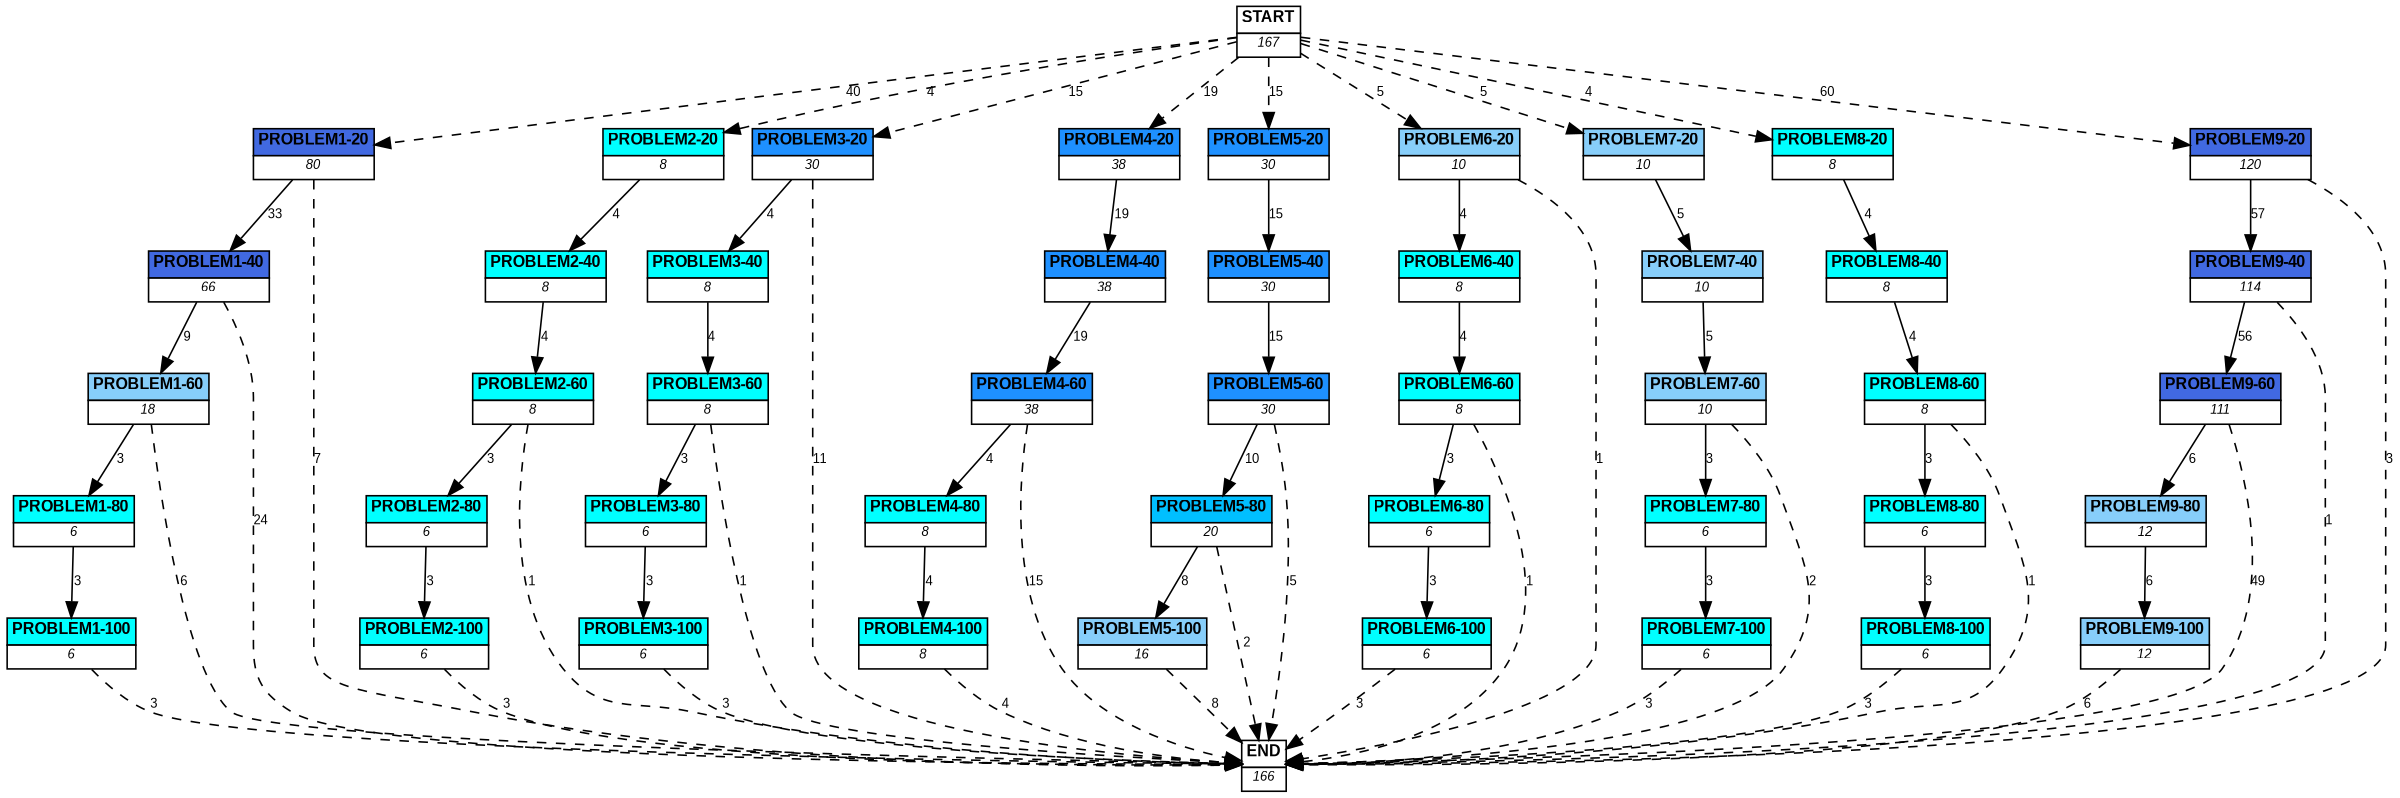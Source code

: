 digraph graphname {
	dpi = 150
	size="16,11!";
	margin = 0;
"PROBLEM1-20" [shape=plain, label=<<table border="0" cellborder="1" cellspacing="0"><tr><td bgcolor="royalblue"><FONT face="Arial" POINT-SIZE="10"><b>PROBLEM1-20</b></FONT></td></tr><tr><td bgcolor="white"><FONT face="Arial" POINT-SIZE="8"><i>80</i></FONT></td></tr></table>>]
"PROBLEM1-40" [shape=plain, label=<<table border="0" cellborder="1" cellspacing="0"><tr><td bgcolor="royalblue"><FONT face="Arial" POINT-SIZE="10"><b>PROBLEM1-40</b></FONT></td></tr><tr><td bgcolor="white"><FONT face="Arial" POINT-SIZE="8"><i>66</i></FONT></td></tr></table>>]
"PROBLEM1-60" [shape=plain, label=<<table border="0" cellborder="1" cellspacing="0"><tr><td bgcolor="lightskyblue"><FONT face="Arial" POINT-SIZE="10"><b>PROBLEM1-60</b></FONT></td></tr><tr><td bgcolor="white"><FONT face="Arial" POINT-SIZE="8"><i>18</i></FONT></td></tr></table>>]
"PROBLEM2-20" [shape=plain, label=<<table border="0" cellborder="1" cellspacing="0"><tr><td bgcolor="aqua"><FONT face="Arial" POINT-SIZE="10"><b>PROBLEM2-20</b></FONT></td></tr><tr><td bgcolor="white"><FONT face="Arial" POINT-SIZE="8"><i>8</i></FONT></td></tr></table>>]
"PROBLEM2-40" [shape=plain, label=<<table border="0" cellborder="1" cellspacing="0"><tr><td bgcolor="aqua"><FONT face="Arial" POINT-SIZE="10"><b>PROBLEM2-40</b></FONT></td></tr><tr><td bgcolor="white"><FONT face="Arial" POINT-SIZE="8"><i>8</i></FONT></td></tr></table>>]
"PROBLEM2-60" [shape=plain, label=<<table border="0" cellborder="1" cellspacing="0"><tr><td bgcolor="aqua"><FONT face="Arial" POINT-SIZE="10"><b>PROBLEM2-60</b></FONT></td></tr><tr><td bgcolor="white"><FONT face="Arial" POINT-SIZE="8"><i>8</i></FONT></td></tr></table>>]
"PROBLEM3-20" [shape=plain, label=<<table border="0" cellborder="1" cellspacing="0"><tr><td bgcolor="dodgerblue"><FONT face="Arial" POINT-SIZE="10"><b>PROBLEM3-20</b></FONT></td></tr><tr><td bgcolor="white"><FONT face="Arial" POINT-SIZE="8"><i>30</i></FONT></td></tr></table>>]
"PROBLEM4-20" [shape=plain, label=<<table border="0" cellborder="1" cellspacing="0"><tr><td bgcolor="dodgerblue"><FONT face="Arial" POINT-SIZE="10"><b>PROBLEM4-20</b></FONT></td></tr><tr><td bgcolor="white"><FONT face="Arial" POINT-SIZE="8"><i>38</i></FONT></td></tr></table>>]
"PROBLEM4-40" [shape=plain, label=<<table border="0" cellborder="1" cellspacing="0"><tr><td bgcolor="dodgerblue"><FONT face="Arial" POINT-SIZE="10"><b>PROBLEM4-40</b></FONT></td></tr><tr><td bgcolor="white"><FONT face="Arial" POINT-SIZE="8"><i>38</i></FONT></td></tr></table>>]
"PROBLEM4-60" [shape=plain, label=<<table border="0" cellborder="1" cellspacing="0"><tr><td bgcolor="dodgerblue"><FONT face="Arial" POINT-SIZE="10"><b>PROBLEM4-60</b></FONT></td></tr><tr><td bgcolor="white"><FONT face="Arial" POINT-SIZE="8"><i>38</i></FONT></td></tr></table>>]
"PROBLEM5-20" [shape=plain, label=<<table border="0" cellborder="1" cellspacing="0"><tr><td bgcolor="dodgerblue"><FONT face="Arial" POINT-SIZE="10"><b>PROBLEM5-20</b></FONT></td></tr><tr><td bgcolor="white"><FONT face="Arial" POINT-SIZE="8"><i>30</i></FONT></td></tr></table>>]
"PROBLEM5-40" [shape=plain, label=<<table border="0" cellborder="1" cellspacing="0"><tr><td bgcolor="dodgerblue"><FONT face="Arial" POINT-SIZE="10"><b>PROBLEM5-40</b></FONT></td></tr><tr><td bgcolor="white"><FONT face="Arial" POINT-SIZE="8"><i>30</i></FONT></td></tr></table>>]
"PROBLEM5-60" [shape=plain, label=<<table border="0" cellborder="1" cellspacing="0"><tr><td bgcolor="dodgerblue"><FONT face="Arial" POINT-SIZE="10"><b>PROBLEM5-60</b></FONT></td></tr><tr><td bgcolor="white"><FONT face="Arial" POINT-SIZE="8"><i>30</i></FONT></td></tr></table>>]
"PROBLEM6-20" [shape=plain, label=<<table border="0" cellborder="1" cellspacing="0"><tr><td bgcolor="lightskyblue"><FONT face="Arial" POINT-SIZE="10"><b>PROBLEM6-20</b></FONT></td></tr><tr><td bgcolor="white"><FONT face="Arial" POINT-SIZE="8"><i>10</i></FONT></td></tr></table>>]
"PROBLEM7-20" [shape=plain, label=<<table border="0" cellborder="1" cellspacing="0"><tr><td bgcolor="lightskyblue"><FONT face="Arial" POINT-SIZE="10"><b>PROBLEM7-20</b></FONT></td></tr><tr><td bgcolor="white"><FONT face="Arial" POINT-SIZE="8"><i>10</i></FONT></td></tr></table>>]
"PROBLEM7-40" [shape=plain, label=<<table border="0" cellborder="1" cellspacing="0"><tr><td bgcolor="lightskyblue"><FONT face="Arial" POINT-SIZE="10"><b>PROBLEM7-40</b></FONT></td></tr><tr><td bgcolor="white"><FONT face="Arial" POINT-SIZE="8"><i>10</i></FONT></td></tr></table>>]
"PROBLEM7-60" [shape=plain, label=<<table border="0" cellborder="1" cellspacing="0"><tr><td bgcolor="lightskyblue"><FONT face="Arial" POINT-SIZE="10"><b>PROBLEM7-60</b></FONT></td></tr><tr><td bgcolor="white"><FONT face="Arial" POINT-SIZE="8"><i>10</i></FONT></td></tr></table>>]
"PROBLEM8-20" [shape=plain, label=<<table border="0" cellborder="1" cellspacing="0"><tr><td bgcolor="aqua"><FONT face="Arial" POINT-SIZE="10"><b>PROBLEM8-20</b></FONT></td></tr><tr><td bgcolor="white"><FONT face="Arial" POINT-SIZE="8"><i>8</i></FONT></td></tr></table>>]
"PROBLEM8-40" [shape=plain, label=<<table border="0" cellborder="1" cellspacing="0"><tr><td bgcolor="aqua"><FONT face="Arial" POINT-SIZE="10"><b>PROBLEM8-40</b></FONT></td></tr><tr><td bgcolor="white"><FONT face="Arial" POINT-SIZE="8"><i>8</i></FONT></td></tr></table>>]
"PROBLEM8-60" [shape=plain, label=<<table border="0" cellborder="1" cellspacing="0"><tr><td bgcolor="aqua"><FONT face="Arial" POINT-SIZE="10"><b>PROBLEM8-60</b></FONT></td></tr><tr><td bgcolor="white"><FONT face="Arial" POINT-SIZE="8"><i>8</i></FONT></td></tr></table>>]
"PROBLEM9-20" [shape=plain, label=<<table border="0" cellborder="1" cellspacing="0"><tr><td bgcolor="royalblue"><FONT face="Arial" POINT-SIZE="10"><b>PROBLEM9-20</b></FONT></td></tr><tr><td bgcolor="white"><FONT face="Arial" POINT-SIZE="8"><i>120</i></FONT></td></tr></table>>]
"PROBLEM9-40" [shape=plain, label=<<table border="0" cellborder="1" cellspacing="0"><tr><td bgcolor="royalblue"><FONT face="Arial" POINT-SIZE="10"><b>PROBLEM9-40</b></FONT></td></tr><tr><td bgcolor="white"><FONT face="Arial" POINT-SIZE="8"><i>114</i></FONT></td></tr></table>>]
"PROBLEM9-60" [shape=plain, label=<<table border="0" cellborder="1" cellspacing="0"><tr><td bgcolor="royalblue"><FONT face="Arial" POINT-SIZE="10"><b>PROBLEM9-60</b></FONT></td></tr><tr><td bgcolor="white"><FONT face="Arial" POINT-SIZE="8"><i>111</i></FONT></td></tr></table>>]
"PROBLEM3-40" [shape=plain, label=<<table border="0" cellborder="1" cellspacing="0"><tr><td bgcolor="aqua"><FONT face="Arial" POINT-SIZE="10"><b>PROBLEM3-40</b></FONT></td></tr><tr><td bgcolor="white"><FONT face="Arial" POINT-SIZE="8"><i>8</i></FONT></td></tr></table>>]
"PROBLEM3-60" [shape=plain, label=<<table border="0" cellborder="1" cellspacing="0"><tr><td bgcolor="aqua"><FONT face="Arial" POINT-SIZE="10"><b>PROBLEM3-60</b></FONT></td></tr><tr><td bgcolor="white"><FONT face="Arial" POINT-SIZE="8"><i>8</i></FONT></td></tr></table>>]
"PROBLEM6-40" [shape=plain, label=<<table border="0" cellborder="1" cellspacing="0"><tr><td bgcolor="aqua"><FONT face="Arial" POINT-SIZE="10"><b>PROBLEM6-40</b></FONT></td></tr><tr><td bgcolor="white"><FONT face="Arial" POINT-SIZE="8"><i>8</i></FONT></td></tr></table>>]
"PROBLEM6-60" [shape=plain, label=<<table border="0" cellborder="1" cellspacing="0"><tr><td bgcolor="aqua"><FONT face="Arial" POINT-SIZE="10"><b>PROBLEM6-60</b></FONT></td></tr><tr><td bgcolor="white"><FONT face="Arial" POINT-SIZE="8"><i>8</i></FONT></td></tr></table>>]
"PROBLEM5-80" [shape=plain, label=<<table border="0" cellborder="1" cellspacing="0"><tr><td bgcolor="deepskyblue"><FONT face="Arial" POINT-SIZE="10"><b>PROBLEM5-80</b></FONT></td></tr><tr><td bgcolor="white"><FONT face="Arial" POINT-SIZE="8"><i>20</i></FONT></td></tr></table>>]
"PROBLEM5-100" [shape=plain, label=<<table border="0" cellborder="1" cellspacing="0"><tr><td bgcolor="lightskyblue"><FONT face="Arial" POINT-SIZE="10"><b>PROBLEM5-100</b></FONT></td></tr><tr><td bgcolor="white"><FONT face="Arial" POINT-SIZE="8"><i>16</i></FONT></td></tr></table>>]
"PROBLEM9-80" [shape=plain, label=<<table border="0" cellborder="1" cellspacing="0"><tr><td bgcolor="lightskyblue"><FONT face="Arial" POINT-SIZE="10"><b>PROBLEM9-80</b></FONT></td></tr><tr><td bgcolor="white"><FONT face="Arial" POINT-SIZE="8"><i>12</i></FONT></td></tr></table>>]
"PROBLEM9-100" [shape=plain, label=<<table border="0" cellborder="1" cellspacing="0"><tr><td bgcolor="lightskyblue"><FONT face="Arial" POINT-SIZE="10"><b>PROBLEM9-100</b></FONT></td></tr><tr><td bgcolor="white"><FONT face="Arial" POINT-SIZE="8"><i>12</i></FONT></td></tr></table>>]
"PROBLEM6-80" [shape=plain, label=<<table border="0" cellborder="1" cellspacing="0"><tr><td bgcolor="aqua"><FONT face="Arial" POINT-SIZE="10"><b>PROBLEM6-80</b></FONT></td></tr><tr><td bgcolor="white"><FONT face="Arial" POINT-SIZE="8"><i>6</i></FONT></td></tr></table>>]
"PROBLEM6-100" [shape=plain, label=<<table border="0" cellborder="1" cellspacing="0"><tr><td bgcolor="aqua"><FONT face="Arial" POINT-SIZE="10"><b>PROBLEM6-100</b></FONT></td></tr><tr><td bgcolor="white"><FONT face="Arial" POINT-SIZE="8"><i>6</i></FONT></td></tr></table>>]
"PROBLEM7-80" [shape=plain, label=<<table border="0" cellborder="1" cellspacing="0"><tr><td bgcolor="aqua"><FONT face="Arial" POINT-SIZE="10"><b>PROBLEM7-80</b></FONT></td></tr><tr><td bgcolor="white"><FONT face="Arial" POINT-SIZE="8"><i>6</i></FONT></td></tr></table>>]
"PROBLEM7-100" [shape=plain, label=<<table border="0" cellborder="1" cellspacing="0"><tr><td bgcolor="aqua"><FONT face="Arial" POINT-SIZE="10"><b>PROBLEM7-100</b></FONT></td></tr><tr><td bgcolor="white"><FONT face="Arial" POINT-SIZE="8"><i>6</i></FONT></td></tr></table>>]
"PROBLEM8-80" [shape=plain, label=<<table border="0" cellborder="1" cellspacing="0"><tr><td bgcolor="aqua"><FONT face="Arial" POINT-SIZE="10"><b>PROBLEM8-80</b></FONT></td></tr><tr><td bgcolor="white"><FONT face="Arial" POINT-SIZE="8"><i>6</i></FONT></td></tr></table>>]
"PROBLEM8-100" [shape=plain, label=<<table border="0" cellborder="1" cellspacing="0"><tr><td bgcolor="aqua"><FONT face="Arial" POINT-SIZE="10"><b>PROBLEM8-100</b></FONT></td></tr><tr><td bgcolor="white"><FONT face="Arial" POINT-SIZE="8"><i>6</i></FONT></td></tr></table>>]
"PROBLEM1-80" [shape=plain, label=<<table border="0" cellborder="1" cellspacing="0"><tr><td bgcolor="aqua"><FONT face="Arial" POINT-SIZE="10"><b>PROBLEM1-80</b></FONT></td></tr><tr><td bgcolor="white"><FONT face="Arial" POINT-SIZE="8"><i>6</i></FONT></td></tr></table>>]
"PROBLEM1-100" [shape=plain, label=<<table border="0" cellborder="1" cellspacing="0"><tr><td bgcolor="aqua"><FONT face="Arial" POINT-SIZE="10"><b>PROBLEM1-100</b></FONT></td></tr><tr><td bgcolor="white"><FONT face="Arial" POINT-SIZE="8"><i>6</i></FONT></td></tr></table>>]
"PROBLEM2-80" [shape=plain, label=<<table border="0" cellborder="1" cellspacing="0"><tr><td bgcolor="aqua"><FONT face="Arial" POINT-SIZE="10"><b>PROBLEM2-80</b></FONT></td></tr><tr><td bgcolor="white"><FONT face="Arial" POINT-SIZE="8"><i>6</i></FONT></td></tr></table>>]
"PROBLEM2-100" [shape=plain, label=<<table border="0" cellborder="1" cellspacing="0"><tr><td bgcolor="aqua"><FONT face="Arial" POINT-SIZE="10"><b>PROBLEM2-100</b></FONT></td></tr><tr><td bgcolor="white"><FONT face="Arial" POINT-SIZE="8"><i>6</i></FONT></td></tr></table>>]
"PROBLEM3-80" [shape=plain, label=<<table border="0" cellborder="1" cellspacing="0"><tr><td bgcolor="aqua"><FONT face="Arial" POINT-SIZE="10"><b>PROBLEM3-80</b></FONT></td></tr><tr><td bgcolor="white"><FONT face="Arial" POINT-SIZE="8"><i>6</i></FONT></td></tr></table>>]
"PROBLEM3-100" [shape=plain, label=<<table border="0" cellborder="1" cellspacing="0"><tr><td bgcolor="aqua"><FONT face="Arial" POINT-SIZE="10"><b>PROBLEM3-100</b></FONT></td></tr><tr><td bgcolor="white"><FONT face="Arial" POINT-SIZE="8"><i>6</i></FONT></td></tr></table>>]
"PROBLEM4-80" [shape=plain, label=<<table border="0" cellborder="1" cellspacing="0"><tr><td bgcolor="aqua"><FONT face="Arial" POINT-SIZE="10"><b>PROBLEM4-80</b></FONT></td></tr><tr><td bgcolor="white"><FONT face="Arial" POINT-SIZE="8"><i>8</i></FONT></td></tr></table>>]
"PROBLEM4-100" [shape=plain, label=<<table border="0" cellborder="1" cellspacing="0"><tr><td bgcolor="aqua"><FONT face="Arial" POINT-SIZE="10"><b>PROBLEM4-100</b></FONT></td></tr><tr><td bgcolor="white"><FONT face="Arial" POINT-SIZE="8"><i>8</i></FONT></td></tr></table>>]
"START" [shape=plain, label=<<table border="0" cellborder="1" cellspacing="0"><tr><td bgcolor="white"><FONT face="Arial" POINT-SIZE="10"><b>START</b></FONT></td></tr><tr><td bgcolor="white"><FONT face="Arial" POINT-SIZE="8"><i>167</i></FONT></td></tr></table>>]
"END" [shape=plain, label=<<table border="0" cellborder="1" cellspacing="0"><tr><td bgcolor="white"><FONT face="Arial" POINT-SIZE="10"><b>END</b></FONT></td></tr><tr><td bgcolor="white"><FONT face="Arial" POINT-SIZE="8"><i>166</i></FONT></td></tr></table>>]
"PROBLEM1-20" -> "PROBLEM1-40" [ label ="33" labelfloat=false fontname="Arial" fontsize=8]
"PROBLEM1-20" -> "END" [ style = dashed label ="7" labelfloat=false fontname="Arial" fontsize=8]
"PROBLEM1-40" -> "PROBLEM1-60" [ label ="9" labelfloat=false fontname="Arial" fontsize=8]
"PROBLEM1-40" -> "END" [ style = dashed label ="24" labelfloat=false fontname="Arial" fontsize=8]
"PROBLEM1-60" -> "PROBLEM1-80" [ label ="3" labelfloat=false fontname="Arial" fontsize=8]
"PROBLEM1-60" -> "END" [ style = dashed label ="6" labelfloat=false fontname="Arial" fontsize=8]
"PROBLEM2-20" -> "PROBLEM2-40" [ label ="4" labelfloat=false fontname="Arial" fontsize=8]
"PROBLEM2-40" -> "PROBLEM2-60" [ label ="4" labelfloat=false fontname="Arial" fontsize=8]
"PROBLEM2-60" -> "PROBLEM2-80" [ label ="3" labelfloat=false fontname="Arial" fontsize=8]
"PROBLEM2-60" -> "END" [ style = dashed label ="1" labelfloat=false fontname="Arial" fontsize=8]
"PROBLEM3-20" -> "PROBLEM3-40" [ label ="4" labelfloat=false fontname="Arial" fontsize=8]
"PROBLEM3-20" -> "END" [ style = dashed label ="11" labelfloat=false fontname="Arial" fontsize=8]
"PROBLEM4-20" -> "PROBLEM4-40" [ label ="19" labelfloat=false fontname="Arial" fontsize=8]
"PROBLEM4-40" -> "PROBLEM4-60" [ label ="19" labelfloat=false fontname="Arial" fontsize=8]
"PROBLEM4-60" -> "PROBLEM4-80" [ label ="4" labelfloat=false fontname="Arial" fontsize=8]
"PROBLEM4-60" -> "END" [ style = dashed label ="15" labelfloat=false fontname="Arial" fontsize=8]
"PROBLEM5-20" -> "PROBLEM5-40" [ label ="15" labelfloat=false fontname="Arial" fontsize=8]
"PROBLEM5-40" -> "PROBLEM5-60" [ label ="15" labelfloat=false fontname="Arial" fontsize=8]
"PROBLEM5-60" -> "PROBLEM5-80" [ label ="10" labelfloat=false fontname="Arial" fontsize=8]
"PROBLEM5-60" -> "END" [ style = dashed label ="5" labelfloat=false fontname="Arial" fontsize=8]
"PROBLEM6-20" -> "PROBLEM6-40" [ label ="4" labelfloat=false fontname="Arial" fontsize=8]
"PROBLEM6-20" -> "END" [ style = dashed label ="1" labelfloat=false fontname="Arial" fontsize=8]
"PROBLEM7-20" -> "PROBLEM7-40" [ label ="5" labelfloat=false fontname="Arial" fontsize=8]
"PROBLEM7-40" -> "PROBLEM7-60" [ label ="5" labelfloat=false fontname="Arial" fontsize=8]
"PROBLEM7-60" -> "PROBLEM7-80" [ label ="3" labelfloat=false fontname="Arial" fontsize=8]
"PROBLEM7-60" -> "END" [ style = dashed label ="2" labelfloat=false fontname="Arial" fontsize=8]
"PROBLEM8-20" -> "PROBLEM8-40" [ label ="4" labelfloat=false fontname="Arial" fontsize=8]
"PROBLEM8-40" -> "PROBLEM8-60" [ label ="4" labelfloat=false fontname="Arial" fontsize=8]
"PROBLEM8-60" -> "PROBLEM8-80" [ label ="3" labelfloat=false fontname="Arial" fontsize=8]
"PROBLEM8-60" -> "END" [ style = dashed label ="1" labelfloat=false fontname="Arial" fontsize=8]
"PROBLEM9-20" -> "PROBLEM9-40" [ label ="57" labelfloat=false fontname="Arial" fontsize=8]
"PROBLEM9-20" -> "END" [ style = dashed label ="3" labelfloat=false fontname="Arial" fontsize=8]
"PROBLEM9-40" -> "PROBLEM9-60" [ label ="56" labelfloat=false fontname="Arial" fontsize=8]
"PROBLEM9-40" -> "END" [ style = dashed label ="1" labelfloat=false fontname="Arial" fontsize=8]
"PROBLEM9-60" -> "PROBLEM9-80" [ label ="6" labelfloat=false fontname="Arial" fontsize=8]
"PROBLEM9-60" -> "END" [ style = dashed label ="49" labelfloat=false fontname="Arial" fontsize=8]
"PROBLEM3-40" -> "PROBLEM3-60" [ label ="4" labelfloat=false fontname="Arial" fontsize=8]
"PROBLEM3-60" -> "PROBLEM3-80" [ label ="3" labelfloat=false fontname="Arial" fontsize=8]
"PROBLEM3-60" -> "END" [ style = dashed label ="1" labelfloat=false fontname="Arial" fontsize=8]
"PROBLEM6-40" -> "PROBLEM6-60" [ label ="4" labelfloat=false fontname="Arial" fontsize=8]
"PROBLEM6-60" -> "PROBLEM6-80" [ label ="3" labelfloat=false fontname="Arial" fontsize=8]
"PROBLEM6-60" -> "END" [ style = dashed label ="1" labelfloat=false fontname="Arial" fontsize=8]
"PROBLEM5-80" -> "PROBLEM5-100" [ label ="8" labelfloat=false fontname="Arial" fontsize=8]
"PROBLEM5-80" -> "END" [ style = dashed label ="2" labelfloat=false fontname="Arial" fontsize=8]
"PROBLEM5-100" -> "END" [ style = dashed label ="8" labelfloat=false fontname="Arial" fontsize=8]
"PROBLEM9-80" -> "PROBLEM9-100" [ label ="6" labelfloat=false fontname="Arial" fontsize=8]
"PROBLEM9-100" -> "END" [ style = dashed label ="6" labelfloat=false fontname="Arial" fontsize=8]
"PROBLEM6-80" -> "PROBLEM6-100" [ label ="3" labelfloat=false fontname="Arial" fontsize=8]
"PROBLEM6-100" -> "END" [ style = dashed label ="3" labelfloat=false fontname="Arial" fontsize=8]
"PROBLEM7-80" -> "PROBLEM7-100" [ label ="3" labelfloat=false fontname="Arial" fontsize=8]
"PROBLEM7-100" -> "END" [ style = dashed label ="3" labelfloat=false fontname="Arial" fontsize=8]
"PROBLEM8-80" -> "PROBLEM8-100" [ label ="3" labelfloat=false fontname="Arial" fontsize=8]
"PROBLEM8-100" -> "END" [ style = dashed label ="3" labelfloat=false fontname="Arial" fontsize=8]
"PROBLEM1-80" -> "PROBLEM1-100" [ label ="3" labelfloat=false fontname="Arial" fontsize=8]
"PROBLEM1-100" -> "END" [ style = dashed label ="3" labelfloat=false fontname="Arial" fontsize=8]
"PROBLEM2-80" -> "PROBLEM2-100" [ label ="3" labelfloat=false fontname="Arial" fontsize=8]
"PROBLEM2-100" -> "END" [ style = dashed label ="3" labelfloat=false fontname="Arial" fontsize=8]
"PROBLEM3-80" -> "PROBLEM3-100" [ label ="3" labelfloat=false fontname="Arial" fontsize=8]
"PROBLEM3-100" -> "END" [ style = dashed label ="3" labelfloat=false fontname="Arial" fontsize=8]
"PROBLEM4-80" -> "PROBLEM4-100" [ label ="4" labelfloat=false fontname="Arial" fontsize=8]
"PROBLEM4-100" -> "END" [ style = dashed label ="4" labelfloat=false fontname="Arial" fontsize=8]
"START" -> "PROBLEM1-20" [ style = dashed label ="40" labelfloat=false fontname="Arial" fontsize=8]
"START" -> "PROBLEM2-20" [ style = dashed label ="4" labelfloat=false fontname="Arial" fontsize=8]
"START" -> "PROBLEM3-20" [ style = dashed label ="15" labelfloat=false fontname="Arial" fontsize=8]
"START" -> "PROBLEM4-20" [ style = dashed label ="19" labelfloat=false fontname="Arial" fontsize=8]
"START" -> "PROBLEM5-20" [ style = dashed label ="15" labelfloat=false fontname="Arial" fontsize=8]
"START" -> "PROBLEM6-20" [ style = dashed label ="5" labelfloat=false fontname="Arial" fontsize=8]
"START" -> "PROBLEM7-20" [ style = dashed label ="5" labelfloat=false fontname="Arial" fontsize=8]
"START" -> "PROBLEM8-20" [ style = dashed label ="4" labelfloat=false fontname="Arial" fontsize=8]
"START" -> "PROBLEM9-20" [ style = dashed label ="60" labelfloat=false fontname="Arial" fontsize=8]
}